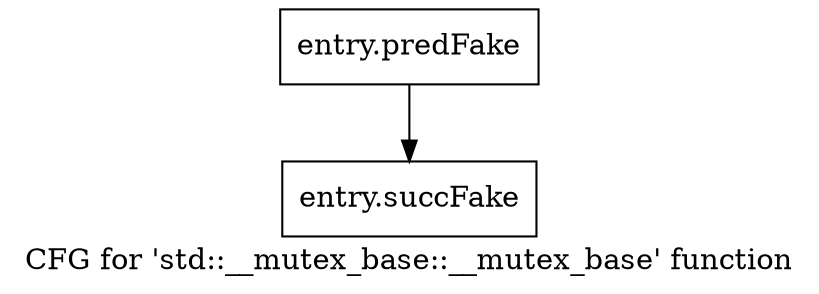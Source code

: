digraph "CFG for 'std::__mutex_base::__mutex_base' function" {
	label="CFG for 'std::__mutex_base::__mutex_base' function";

	Node0x5673830 [shape=record,filename="",linenumber="",label="{entry.predFake}"];
	Node0x5673830 -> Node0x546c630[ callList="" memoryops="" filename="/tools/Xilinx/Vitis_HLS/2023.1/tps/lnx64/gcc-8.3.0/lib/gcc/x86_64-pc-linux-gnu/8.3.0/../../../../include/c++/8.3.0/bits/std_mutex.h" execusionnum="7"];
	Node0x546c630 [shape=record,filename="/tools/Xilinx/Vitis_HLS/2023.1/tps/lnx64/gcc-8.3.0/lib/gcc/x86_64-pc-linux-gnu/8.3.0/../../../../include/c++/8.3.0/bits/std_mutex.h",linenumber="68",label="{entry.succFake}"];
}
